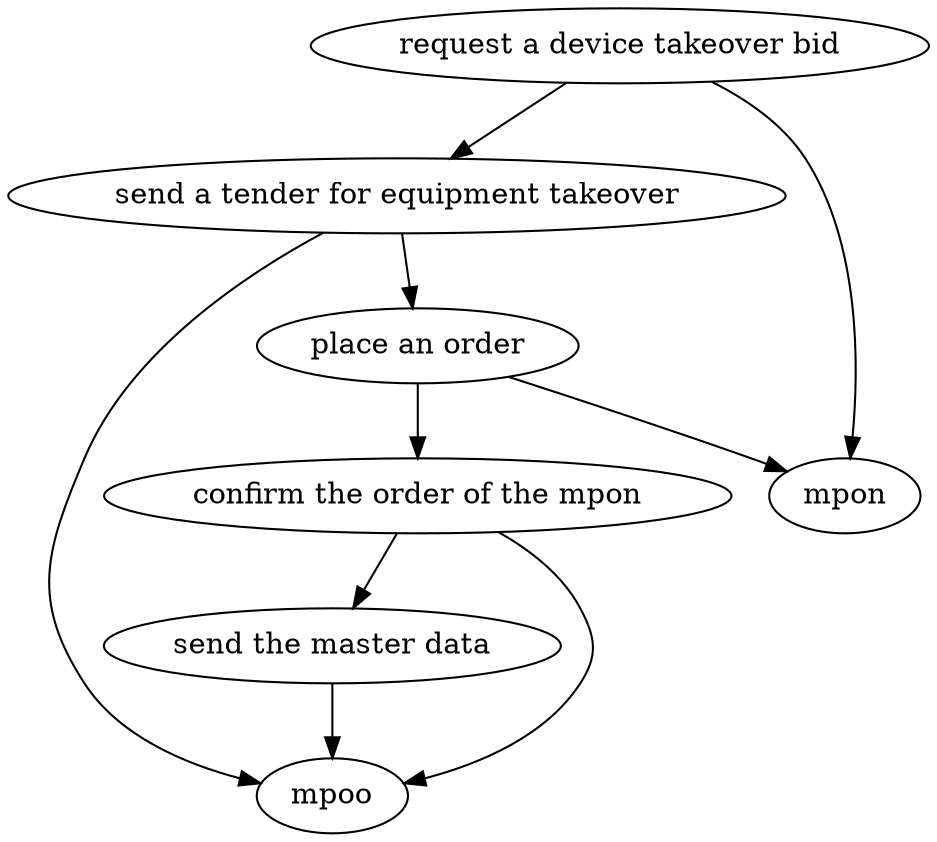 strict digraph "doc-10.5" {
	graph [name="doc-10.5"];
	"request a device takeover bid"	[attrs="{'type': 'Activity', 'label': 'request a device takeover bid'}"];
	"send a tender for equipment takeover"	[attrs="{'type': 'Activity', 'label': 'send a tender for equipment takeover'}"];
	"request a device takeover bid" -> "send a tender for equipment takeover"	[attrs="{'type': 'flow', 'label': 'flow'}"];
	mpon	[attrs="{'type': 'Actor', 'label': 'mpon'}"];
	"request a device takeover bid" -> mpon	[attrs="{'type': 'actor performer', 'label': 'actor performer'}"];
	"place an order"	[attrs="{'type': 'Activity', 'label': 'place an order'}"];
	"send a tender for equipment takeover" -> "place an order"	[attrs="{'type': 'flow', 'label': 'flow'}"];
	mpoo	[attrs="{'type': 'Actor', 'label': 'mpoo'}"];
	"send a tender for equipment takeover" -> mpoo	[attrs="{'type': 'actor performer', 'label': 'actor performer'}"];
	"confirm the order of the mpon"	[attrs="{'type': 'Activity', 'label': 'confirm the order of the mpon'}"];
	"place an order" -> "confirm the order of the mpon"	[attrs="{'type': 'flow', 'label': 'flow'}"];
	"place an order" -> mpon	[attrs="{'type': 'actor performer', 'label': 'actor performer'}"];
	"send the master data"	[attrs="{'type': 'Activity', 'label': 'send the master data'}"];
	"confirm the order of the mpon" -> "send the master data"	[attrs="{'type': 'flow', 'label': 'flow'}"];
	"confirm the order of the mpon" -> mpoo	[attrs="{'type': 'actor performer', 'label': 'actor performer'}"];
	"send the master data" -> mpoo	[attrs="{'type': 'actor performer', 'label': 'actor performer'}"];
}
